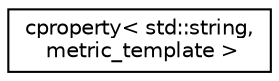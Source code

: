 digraph "Graphical Class Hierarchy"
{
 // INTERACTIVE_SVG=YES
 // LATEX_PDF_SIZE
  edge [fontname="Helvetica",fontsize="10",labelfontname="Helvetica",labelfontsize="10"];
  node [fontname="Helvetica",fontsize="10",shape=record];
  rankdir="LR";
  Node0 [label="cproperty\< std::string,\l metric_template \>",height=0.2,width=0.4,color="black", fillcolor="white", style="filled",URL="$classcproperty.html",tooltip=" "];
}
